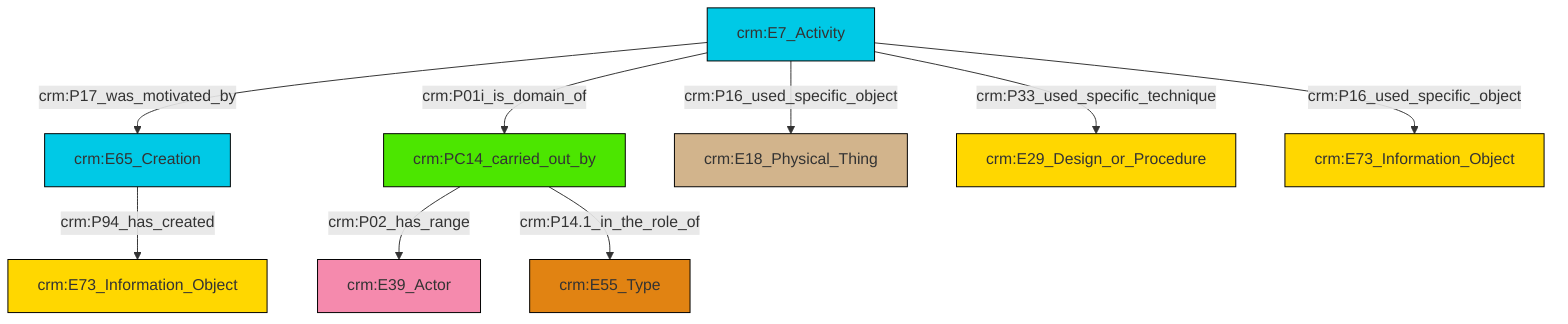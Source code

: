 graph TD
classDef Literal fill:#f2f2f2,stroke:#000000;
classDef CRM_Entity fill:#FFFFFF,stroke:#000000;
classDef Temporal_Entity fill:#00C9E6, stroke:#000000;
classDef Type fill:#E18312, stroke:#000000;
classDef Time-Span fill:#2C9C91, stroke:#000000;
classDef Appellation fill:#FFEB7F, stroke:#000000;
classDef Place fill:#008836, stroke:#000000;
classDef Persistent_Item fill:#B266B2, stroke:#000000;
classDef Conceptual_Object fill:#FFD700, stroke:#000000;
classDef Physical_Thing fill:#D2B48C, stroke:#000000;
classDef Actor fill:#f58aad, stroke:#000000;
classDef PC_Classes fill:#4ce600, stroke:#000000;
classDef Multi fill:#cccccc,stroke:#000000;

8["crm:E7_Activity"]:::Temporal_Entity -->|crm:P17_was_motivated_by| 4["crm:E65_Creation"]:::Temporal_Entity
2["crm:PC14_carried_out_by"]:::PC_Classes -->|crm:P02_has_range| 13["crm:E39_Actor"]:::Actor
8["crm:E7_Activity"]:::Temporal_Entity -->|crm:P33_used_specific_technique| 11["crm:E29_Design_or_Procedure"]:::Conceptual_Object
8["crm:E7_Activity"]:::Temporal_Entity -->|crm:P01i_is_domain_of| 2["crm:PC14_carried_out_by"]:::PC_Classes
2["crm:PC14_carried_out_by"]:::PC_Classes -->|crm:P14.1_in_the_role_of| 9["crm:E55_Type"]:::Type
8["crm:E7_Activity"]:::Temporal_Entity -->|crm:P16_used_specific_object| 14["crm:E73_Information_Object"]:::Conceptual_Object
8["crm:E7_Activity"]:::Temporal_Entity -->|crm:P16_used_specific_object| 6["crm:E18_Physical_Thing"]:::Physical_Thing
4["crm:E65_Creation"]:::Temporal_Entity -->|crm:P94_has_created| 0["crm:E73_Information_Object"]:::Conceptual_Object